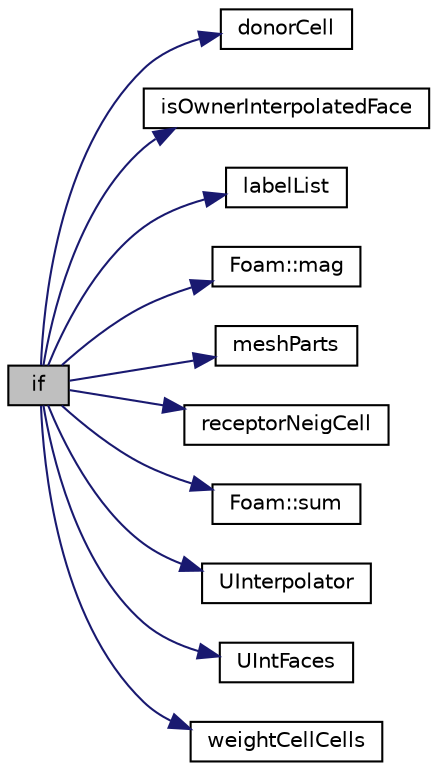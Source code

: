 digraph "if"
{
  bgcolor="transparent";
  edge [fontname="Helvetica",fontsize="10",labelfontname="Helvetica",labelfontsize="10"];
  node [fontname="Helvetica",fontsize="10",shape=record];
  rankdir="LR";
  Node1 [label="if",height=0.2,width=0.4,color="black", fillcolor="grey75", style="filled" fontcolor="black"];
  Node1 -> Node2 [color="midnightblue",fontsize="10",style="solid",fontname="Helvetica"];
  Node2 [label="donorCell",height=0.2,width=0.4,color="black",URL="$interpolatedFaces_8H.html#a2484d42e488e0ca56fd37b98acc53b0c"];
  Node1 -> Node3 [color="midnightblue",fontsize="10",style="solid",fontname="Helvetica"];
  Node3 [label="isOwnerInterpolatedFace",height=0.2,width=0.4,color="black",URL="$interpolatedFaces_8H.html#a6072121a642730a6528f90274ffa70c1"];
  Node1 -> Node4 [color="midnightblue",fontsize="10",style="solid",fontname="Helvetica"];
  Node4 [label="labelList",height=0.2,width=0.4,color="black",URL="$hexCellFvMesh_8C.html#aed36939939df508882573b3346acc2a4"];
  Node1 -> Node5 [color="midnightblue",fontsize="10",style="solid",fontname="Helvetica"];
  Node5 [label="Foam::mag",height=0.2,width=0.4,color="black",URL="$namespaceFoam.html#a834bb6faa2fd38f3b65634f2e1987e97"];
  Node1 -> Node6 [color="midnightblue",fontsize="10",style="solid",fontname="Helvetica"];
  Node6 [label="meshParts",height=0.2,width=0.4,color="black",URL="$interpolatedFaces_8H.html#a80cf612c1c6123bac7d257a08e6aa1cd"];
  Node1 -> Node7 [color="midnightblue",fontsize="10",style="solid",fontname="Helvetica"];
  Node7 [label="receptorNeigCell",height=0.2,width=0.4,color="black",URL="$interpolatedFaces_8H.html#a4b41136e5830b198bea7737b3d8366eb"];
  Node1 -> Node8 [color="midnightblue",fontsize="10",style="solid",fontname="Helvetica"];
  Node8 [label="Foam::sum",height=0.2,width=0.4,color="black",URL="$namespaceFoam.html#a3d8733143aad0e03b300186ab4bef137"];
  Node1 -> Node9 [color="midnightblue",fontsize="10",style="solid",fontname="Helvetica"];
  Node9 [label="UInterpolator",height=0.2,width=0.4,color="black",URL="$interpolatedFaces_8H.html#ad90076eb11fc25e1e4625d9c81cb88d8"];
  Node1 -> Node10 [color="midnightblue",fontsize="10",style="solid",fontname="Helvetica"];
  Node10 [label="UIntFaces",height=0.2,width=0.4,color="black",URL="$interpolatedFaces_8H.html#a4d132d3bb803455e977ac2924ae012f9"];
  Node1 -> Node11 [color="midnightblue",fontsize="10",style="solid",fontname="Helvetica"];
  Node11 [label="weightCellCells",height=0.2,width=0.4,color="black",URL="$interpolatedFaces_8H.html#a081308587bb0d5a0fbbf77d5d947138b"];
}
